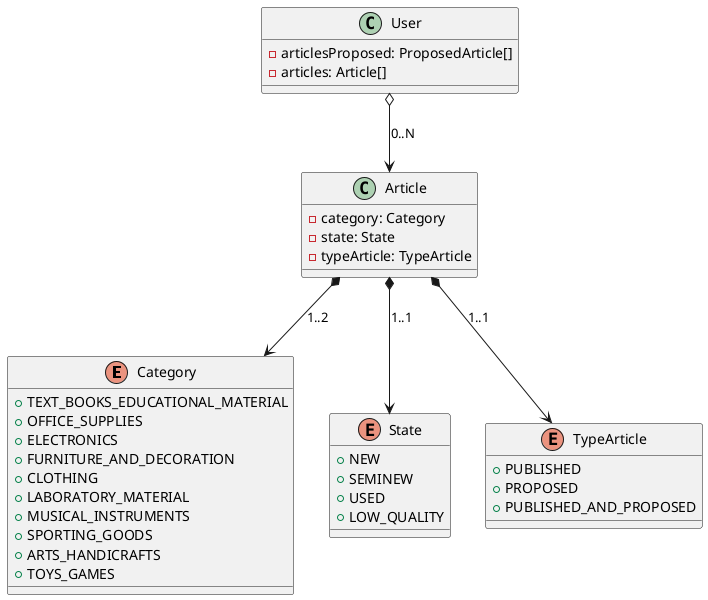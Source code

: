@startuml domain-model

!define ZERO_TO_ONE 0..1
!define ZERO_TO_MANY 0..N
!define ONE_TO_ONE 1..1
!define ONE_TO_TWO 1..2
!define ONE_TO_MANY 1..N
!define EMPTY ""

!define compositionRelation(all, part, cardinality) all *--> part: cardinality

!define associationRelation(client, server, cardinality) client --> server: cardinality

!define aggregationRelation(whole, part, cardinality) whole o--> part: cardinality

!define useRelation(user, used, cardinality) user ..> used: cardinality

!define inheritanceRelation(child, parent, cardinality) child <|-- parent: cardinality

enum Category {
    + TEXT_BOOKS_EDUCATIONAL_MATERIAL
    + OFFICE_SUPPLIES
    + ELECTRONICS
    + FURNITURE_AND_DECORATION
    + CLOTHING
    + LABORATORY_MATERIAL
    + MUSICAL_INSTRUMENTS
    + SPORTING_GOODS
    + ARTS_HANDICRAFTS
    + TOYS_GAMES
}

enum State {
    + NEW
    + SEMINEW
    + USED
    + LOW_QUALITY
}

enum TypeArticle {
    + PUBLISHED
    + PROPOSED
    + PUBLISHED_AND_PROPOSED
}

class User {
    - articlesProposed: ProposedArticle[]
    - articles: Article[]
}

class Article {
    - category: Category
    - state: State   
    - typeArticle: TypeArticle       
}

aggregationRelation(User, Article, ZERO_TO_MANY)
compositionRelation(Article, Category, ONE_TO_TWO)
compositionRelation(Article, State, ONE_TO_ONE)
compositionRelation(Article, TypeArticle, ONE_TO_ONE)

@enduml